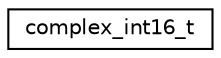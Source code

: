 digraph "Graphical Class Hierarchy"
{
 // LATEX_PDF_SIZE
  edge [fontname="Helvetica",fontsize="10",labelfontname="Helvetica",labelfontsize="10"];
  node [fontname="Helvetica",fontsize="10",shape=record];
  rankdir="LR";
  Node0 [label="complex_int16_t",height=0.2,width=0.4,color="black", fillcolor="white", style="filled",URL="$structcomplex__int16__t.html",tooltip="Defines 32-bit complex structure; both real part and image part have 16 bit width."];
}
